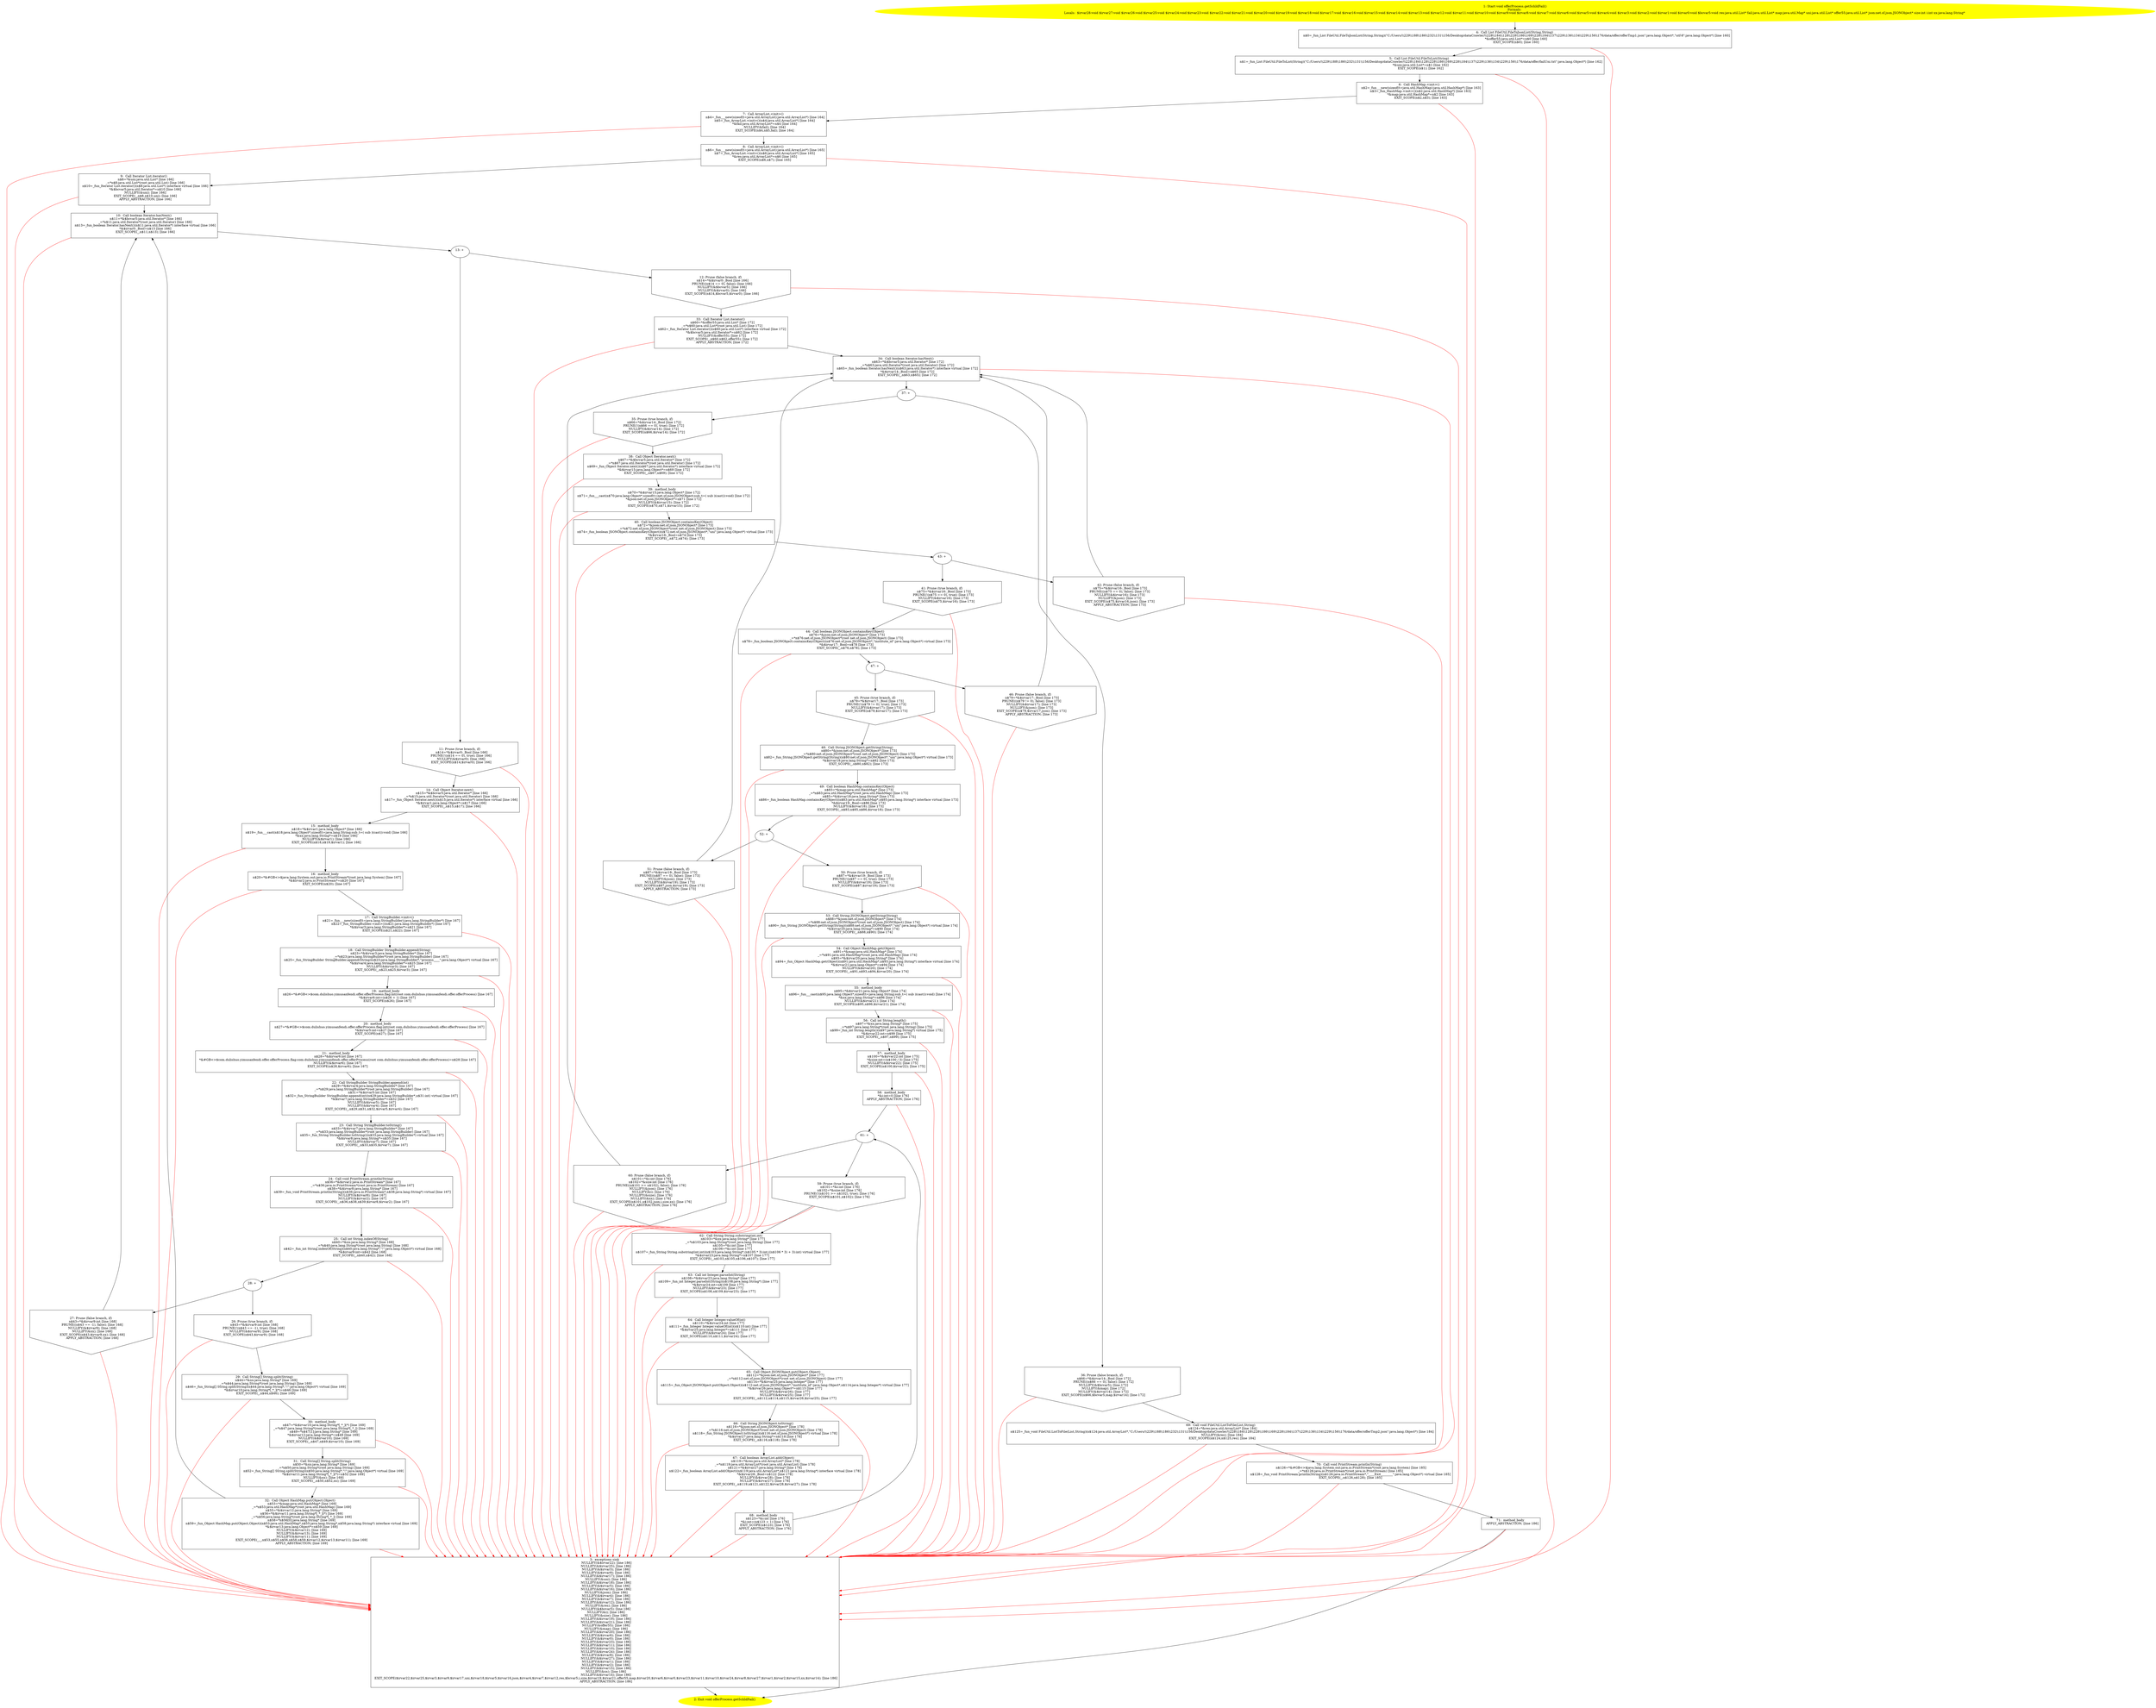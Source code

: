 /* @generated */
digraph cfg {
"com.dulishuo.yimusanfendi.offer.offerProcess.getSchIdFail():void.7605c9e7d8eebdaff7fd63b2e6ee1114_1" [label="1: Start void offerProcess.getSchIdFail()\nFormals: \nLocals:  $irvar28:void $irvar27:void $irvar26:void $irvar25:void $irvar24:void $irvar23:void $irvar22:void $irvar21:void $irvar20:void $irvar19:void $irvar18:void $irvar17:void $irvar16:void $irvar15:void $irvar14:void $irvar13:void $irvar12:void $irvar11:void $irvar10:void $irvar9:void $irvar8:void $irvar7:void $irvar6:void $irvar5:void $irvar4:void $irvar3:void $irvar2:void $irvar1:void $irvar0:void $bcvar5:void res:java.util.List* fail:java.util.List* map:java.util.Map* uni:java.util.List* offer55:java.util.List* json:net.sf.json.JSONObject* size:int i:int xx:java.lang.String* \n  " color=yellow style=filled]
	

	 "com.dulishuo.yimusanfendi.offer.offerProcess.getSchIdFail():void.7605c9e7d8eebdaff7fd63b2e6ee1114_1" -> "com.dulishuo.yimusanfendi.offer.offerProcess.getSchIdFail():void.7605c9e7d8eebdaff7fd63b2e6ee1114_4" ;
"com.dulishuo.yimusanfendi.offer.offerProcess.getSchIdFail():void.7605c9e7d8eebdaff7fd63b2e6ee1114_2" [label="2: Exit void offerProcess.getSchIdFail() \n  " color=yellow style=filled]
	

"com.dulishuo.yimusanfendi.offer.offerProcess.getSchIdFail():void.7605c9e7d8eebdaff7fd63b2e6ee1114_3" [label="3:  exceptions sink \n   NULLIFY(&$irvar22); [line 186]\n  NULLIFY(&$irvar25); [line 186]\n  NULLIFY(&$irvar3); [line 186]\n  NULLIFY(&$irvar9); [line 186]\n  NULLIFY(&$irvar17); [line 186]\n  NULLIFY(&uni); [line 186]\n  NULLIFY(&$irvar18); [line 186]\n  NULLIFY(&$irvar5); [line 186]\n  NULLIFY(&$irvar16); [line 186]\n  NULLIFY(&json); [line 186]\n  NULLIFY(&$irvar4); [line 186]\n  NULLIFY(&$irvar7); [line 186]\n  NULLIFY(&$irvar12); [line 186]\n  NULLIFY(&res); [line 186]\n  NULLIFY(&$bcvar5); [line 186]\n  NULLIFY(&i); [line 186]\n  NULLIFY(&size); [line 186]\n  NULLIFY(&$irvar19); [line 186]\n  NULLIFY(&$irvar21); [line 186]\n  NULLIFY(&offer55); [line 186]\n  NULLIFY(&map); [line 186]\n  NULLIFY(&$irvar20); [line 186]\n  NULLIFY(&$irvar6); [line 186]\n  NULLIFY(&$irvar0); [line 186]\n  NULLIFY(&$irvar23); [line 186]\n  NULLIFY(&$irvar11); [line 186]\n  NULLIFY(&$irvar10); [line 186]\n  NULLIFY(&$irvar24); [line 186]\n  NULLIFY(&$irvar8); [line 186]\n  NULLIFY(&$irvar27); [line 186]\n  NULLIFY(&$irvar1); [line 186]\n  NULLIFY(&$irvar2); [line 186]\n  NULLIFY(&$irvar15); [line 186]\n  NULLIFY(&xx); [line 186]\n  NULLIFY(&$irvar14); [line 186]\n  EXIT_SCOPE($irvar22,$irvar25,$irvar3,$irvar9,$irvar17,uni,$irvar18,$irvar5,$irvar16,json,$irvar4,$irvar7,$irvar12,res,$bcvar5,i,size,$irvar19,$irvar21,offer55,map,$irvar20,$irvar6,$irvar0,$irvar23,$irvar11,$irvar10,$irvar24,$irvar8,$irvar27,$irvar1,$irvar2,$irvar15,xx,$irvar14); [line 186]\n  APPLY_ABSTRACTION; [line 186]\n " shape="box"]
	

	 "com.dulishuo.yimusanfendi.offer.offerProcess.getSchIdFail():void.7605c9e7d8eebdaff7fd63b2e6ee1114_3" -> "com.dulishuo.yimusanfendi.offer.offerProcess.getSchIdFail():void.7605c9e7d8eebdaff7fd63b2e6ee1114_2" ;
"com.dulishuo.yimusanfendi.offer.offerProcess.getSchIdFail():void.7605c9e7d8eebdaff7fd63b2e6ee1114_4" [label="4:  Call List FileUtil.FileToJsonList(String,String) \n   n$0=_fun_List FileUtil.FileToJsonList(String,String)(\"C:/Users/\\\\229\\\\188\\\\186\\\\232\\\\131\\\\156/Desktop/dataCrawler/\\\\228\\\\184\\\\128\\\\228\\\\186\\\\169\\\\228\\\\184\\\\137\\\\229\\\\136\\\\134\\\\229\\\\156\\\\176/data/offer/offerTmp1.json\":java.lang.Object*,\"utf-8\":java.lang.Object*) [line 160]\n  *&offer55:java.util.List*=n$0 [line 160]\n  EXIT_SCOPE(n$0); [line 160]\n " shape="box"]
	

	 "com.dulishuo.yimusanfendi.offer.offerProcess.getSchIdFail():void.7605c9e7d8eebdaff7fd63b2e6ee1114_4" -> "com.dulishuo.yimusanfendi.offer.offerProcess.getSchIdFail():void.7605c9e7d8eebdaff7fd63b2e6ee1114_5" ;
	 "com.dulishuo.yimusanfendi.offer.offerProcess.getSchIdFail():void.7605c9e7d8eebdaff7fd63b2e6ee1114_4" -> "com.dulishuo.yimusanfendi.offer.offerProcess.getSchIdFail():void.7605c9e7d8eebdaff7fd63b2e6ee1114_3" [color="red" ];
"com.dulishuo.yimusanfendi.offer.offerProcess.getSchIdFail():void.7605c9e7d8eebdaff7fd63b2e6ee1114_5" [label="5:  Call List FileUtil.FileToList(String) \n   n$1=_fun_List FileUtil.FileToList(String)(\"C:/Users/\\\\229\\\\188\\\\186\\\\232\\\\131\\\\156/Desktop/dataCrawler/\\\\228\\\\184\\\\128\\\\228\\\\186\\\\169\\\\228\\\\184\\\\137\\\\229\\\\136\\\\134\\\\229\\\\156\\\\176/data/offer/failUni.txt\":java.lang.Object*) [line 162]\n  *&uni:java.util.List*=n$1 [line 162]\n  EXIT_SCOPE(n$1); [line 162]\n " shape="box"]
	

	 "com.dulishuo.yimusanfendi.offer.offerProcess.getSchIdFail():void.7605c9e7d8eebdaff7fd63b2e6ee1114_5" -> "com.dulishuo.yimusanfendi.offer.offerProcess.getSchIdFail():void.7605c9e7d8eebdaff7fd63b2e6ee1114_6" ;
	 "com.dulishuo.yimusanfendi.offer.offerProcess.getSchIdFail():void.7605c9e7d8eebdaff7fd63b2e6ee1114_5" -> "com.dulishuo.yimusanfendi.offer.offerProcess.getSchIdFail():void.7605c9e7d8eebdaff7fd63b2e6ee1114_3" [color="red" ];
"com.dulishuo.yimusanfendi.offer.offerProcess.getSchIdFail():void.7605c9e7d8eebdaff7fd63b2e6ee1114_6" [label="6:  Call HashMap.<init>() \n   n$2=_fun___new(sizeof(t=java.util.HashMap):java.util.HashMap*) [line 163]\n  n$3=_fun_HashMap.<init>()(n$2:java.util.HashMap*) [line 163]\n  *&map:java.util.HashMap*=n$2 [line 163]\n  EXIT_SCOPE(n$2,n$3); [line 163]\n " shape="box"]
	

	 "com.dulishuo.yimusanfendi.offer.offerProcess.getSchIdFail():void.7605c9e7d8eebdaff7fd63b2e6ee1114_6" -> "com.dulishuo.yimusanfendi.offer.offerProcess.getSchIdFail():void.7605c9e7d8eebdaff7fd63b2e6ee1114_7" ;
	 "com.dulishuo.yimusanfendi.offer.offerProcess.getSchIdFail():void.7605c9e7d8eebdaff7fd63b2e6ee1114_6" -> "com.dulishuo.yimusanfendi.offer.offerProcess.getSchIdFail():void.7605c9e7d8eebdaff7fd63b2e6ee1114_3" [color="red" ];
"com.dulishuo.yimusanfendi.offer.offerProcess.getSchIdFail():void.7605c9e7d8eebdaff7fd63b2e6ee1114_7" [label="7:  Call ArrayList.<init>() \n   n$4=_fun___new(sizeof(t=java.util.ArrayList):java.util.ArrayList*) [line 164]\n  n$5=_fun_ArrayList.<init>()(n$4:java.util.ArrayList*) [line 164]\n  *&fail:java.util.ArrayList*=n$4 [line 164]\n  NULLIFY(&fail); [line 164]\n  EXIT_SCOPE(n$4,n$5,fail); [line 164]\n " shape="box"]
	

	 "com.dulishuo.yimusanfendi.offer.offerProcess.getSchIdFail():void.7605c9e7d8eebdaff7fd63b2e6ee1114_7" -> "com.dulishuo.yimusanfendi.offer.offerProcess.getSchIdFail():void.7605c9e7d8eebdaff7fd63b2e6ee1114_8" ;
	 "com.dulishuo.yimusanfendi.offer.offerProcess.getSchIdFail():void.7605c9e7d8eebdaff7fd63b2e6ee1114_7" -> "com.dulishuo.yimusanfendi.offer.offerProcess.getSchIdFail():void.7605c9e7d8eebdaff7fd63b2e6ee1114_3" [color="red" ];
"com.dulishuo.yimusanfendi.offer.offerProcess.getSchIdFail():void.7605c9e7d8eebdaff7fd63b2e6ee1114_8" [label="8:  Call ArrayList.<init>() \n   n$6=_fun___new(sizeof(t=java.util.ArrayList):java.util.ArrayList*) [line 165]\n  n$7=_fun_ArrayList.<init>()(n$6:java.util.ArrayList*) [line 165]\n  *&res:java.util.ArrayList*=n$6 [line 165]\n  EXIT_SCOPE(n$6,n$7); [line 165]\n " shape="box"]
	

	 "com.dulishuo.yimusanfendi.offer.offerProcess.getSchIdFail():void.7605c9e7d8eebdaff7fd63b2e6ee1114_8" -> "com.dulishuo.yimusanfendi.offer.offerProcess.getSchIdFail():void.7605c9e7d8eebdaff7fd63b2e6ee1114_9" ;
	 "com.dulishuo.yimusanfendi.offer.offerProcess.getSchIdFail():void.7605c9e7d8eebdaff7fd63b2e6ee1114_8" -> "com.dulishuo.yimusanfendi.offer.offerProcess.getSchIdFail():void.7605c9e7d8eebdaff7fd63b2e6ee1114_3" [color="red" ];
"com.dulishuo.yimusanfendi.offer.offerProcess.getSchIdFail():void.7605c9e7d8eebdaff7fd63b2e6ee1114_9" [label="9:  Call Iterator List.iterator() \n   n$8=*&uni:java.util.List* [line 166]\n  _=*n$8:java.util.List*(root java.util.List) [line 166]\n  n$10=_fun_Iterator List.iterator()(n$8:java.util.List*) interface virtual [line 166]\n  *&$bcvar5:java.util.Iterator*=n$10 [line 166]\n  NULLIFY(&uni); [line 166]\n  EXIT_SCOPE(_,n$8,n$10,uni); [line 166]\n  APPLY_ABSTRACTION; [line 166]\n " shape="box"]
	

	 "com.dulishuo.yimusanfendi.offer.offerProcess.getSchIdFail():void.7605c9e7d8eebdaff7fd63b2e6ee1114_9" -> "com.dulishuo.yimusanfendi.offer.offerProcess.getSchIdFail():void.7605c9e7d8eebdaff7fd63b2e6ee1114_10" ;
	 "com.dulishuo.yimusanfendi.offer.offerProcess.getSchIdFail():void.7605c9e7d8eebdaff7fd63b2e6ee1114_9" -> "com.dulishuo.yimusanfendi.offer.offerProcess.getSchIdFail():void.7605c9e7d8eebdaff7fd63b2e6ee1114_3" [color="red" ];
"com.dulishuo.yimusanfendi.offer.offerProcess.getSchIdFail():void.7605c9e7d8eebdaff7fd63b2e6ee1114_10" [label="10:  Call boolean Iterator.hasNext() \n   n$11=*&$bcvar5:java.util.Iterator* [line 166]\n  _=*n$11:java.util.Iterator*(root java.util.Iterator) [line 166]\n  n$13=_fun_boolean Iterator.hasNext()(n$11:java.util.Iterator*) interface virtual [line 166]\n  *&$irvar0:_Bool=n$13 [line 166]\n  EXIT_SCOPE(_,n$11,n$13); [line 166]\n " shape="box"]
	

	 "com.dulishuo.yimusanfendi.offer.offerProcess.getSchIdFail():void.7605c9e7d8eebdaff7fd63b2e6ee1114_10" -> "com.dulishuo.yimusanfendi.offer.offerProcess.getSchIdFail():void.7605c9e7d8eebdaff7fd63b2e6ee1114_13" ;
	 "com.dulishuo.yimusanfendi.offer.offerProcess.getSchIdFail():void.7605c9e7d8eebdaff7fd63b2e6ee1114_10" -> "com.dulishuo.yimusanfendi.offer.offerProcess.getSchIdFail():void.7605c9e7d8eebdaff7fd63b2e6ee1114_3" [color="red" ];
"com.dulishuo.yimusanfendi.offer.offerProcess.getSchIdFail():void.7605c9e7d8eebdaff7fd63b2e6ee1114_11" [label="11: Prune (true branch, if) \n   n$14=*&$irvar0:_Bool [line 166]\n  PRUNE(!(n$14 == 0), true); [line 166]\n  NULLIFY(&$irvar0); [line 166]\n  EXIT_SCOPE(n$14,$irvar0); [line 166]\n " shape="invhouse"]
	

	 "com.dulishuo.yimusanfendi.offer.offerProcess.getSchIdFail():void.7605c9e7d8eebdaff7fd63b2e6ee1114_11" -> "com.dulishuo.yimusanfendi.offer.offerProcess.getSchIdFail():void.7605c9e7d8eebdaff7fd63b2e6ee1114_14" ;
	 "com.dulishuo.yimusanfendi.offer.offerProcess.getSchIdFail():void.7605c9e7d8eebdaff7fd63b2e6ee1114_11" -> "com.dulishuo.yimusanfendi.offer.offerProcess.getSchIdFail():void.7605c9e7d8eebdaff7fd63b2e6ee1114_3" [color="red" ];
"com.dulishuo.yimusanfendi.offer.offerProcess.getSchIdFail():void.7605c9e7d8eebdaff7fd63b2e6ee1114_12" [label="12: Prune (false branch, if) \n   n$14=*&$irvar0:_Bool [line 166]\n  PRUNE((n$14 == 0), false); [line 166]\n  NULLIFY(&$bcvar5); [line 166]\n  NULLIFY(&$irvar0); [line 166]\n  EXIT_SCOPE(n$14,$bcvar5,$irvar0); [line 166]\n " shape="invhouse"]
	

	 "com.dulishuo.yimusanfendi.offer.offerProcess.getSchIdFail():void.7605c9e7d8eebdaff7fd63b2e6ee1114_12" -> "com.dulishuo.yimusanfendi.offer.offerProcess.getSchIdFail():void.7605c9e7d8eebdaff7fd63b2e6ee1114_33" ;
	 "com.dulishuo.yimusanfendi.offer.offerProcess.getSchIdFail():void.7605c9e7d8eebdaff7fd63b2e6ee1114_12" -> "com.dulishuo.yimusanfendi.offer.offerProcess.getSchIdFail():void.7605c9e7d8eebdaff7fd63b2e6ee1114_3" [color="red" ];
"com.dulishuo.yimusanfendi.offer.offerProcess.getSchIdFail():void.7605c9e7d8eebdaff7fd63b2e6ee1114_13" [label="13: + \n  " ]
	

	 "com.dulishuo.yimusanfendi.offer.offerProcess.getSchIdFail():void.7605c9e7d8eebdaff7fd63b2e6ee1114_13" -> "com.dulishuo.yimusanfendi.offer.offerProcess.getSchIdFail():void.7605c9e7d8eebdaff7fd63b2e6ee1114_11" ;
	 "com.dulishuo.yimusanfendi.offer.offerProcess.getSchIdFail():void.7605c9e7d8eebdaff7fd63b2e6ee1114_13" -> "com.dulishuo.yimusanfendi.offer.offerProcess.getSchIdFail():void.7605c9e7d8eebdaff7fd63b2e6ee1114_12" ;
"com.dulishuo.yimusanfendi.offer.offerProcess.getSchIdFail():void.7605c9e7d8eebdaff7fd63b2e6ee1114_14" [label="14:  Call Object Iterator.next() \n   n$15=*&$bcvar5:java.util.Iterator* [line 166]\n  _=*n$15:java.util.Iterator*(root java.util.Iterator) [line 166]\n  n$17=_fun_Object Iterator.next()(n$15:java.util.Iterator*) interface virtual [line 166]\n  *&$irvar1:java.lang.Object*=n$17 [line 166]\n  EXIT_SCOPE(_,n$15,n$17); [line 166]\n " shape="box"]
	

	 "com.dulishuo.yimusanfendi.offer.offerProcess.getSchIdFail():void.7605c9e7d8eebdaff7fd63b2e6ee1114_14" -> "com.dulishuo.yimusanfendi.offer.offerProcess.getSchIdFail():void.7605c9e7d8eebdaff7fd63b2e6ee1114_15" ;
	 "com.dulishuo.yimusanfendi.offer.offerProcess.getSchIdFail():void.7605c9e7d8eebdaff7fd63b2e6ee1114_14" -> "com.dulishuo.yimusanfendi.offer.offerProcess.getSchIdFail():void.7605c9e7d8eebdaff7fd63b2e6ee1114_3" [color="red" ];
"com.dulishuo.yimusanfendi.offer.offerProcess.getSchIdFail():void.7605c9e7d8eebdaff7fd63b2e6ee1114_15" [label="15:  method_body \n   n$18=*&$irvar1:java.lang.Object* [line 166]\n  n$19=_fun___cast(n$18:java.lang.Object*,sizeof(t=java.lang.String;sub_t=( sub )(cast)):void) [line 166]\n  *&xx:java.lang.String*=n$19 [line 166]\n  NULLIFY(&$irvar1); [line 166]\n  EXIT_SCOPE(n$18,n$19,$irvar1); [line 166]\n " shape="box"]
	

	 "com.dulishuo.yimusanfendi.offer.offerProcess.getSchIdFail():void.7605c9e7d8eebdaff7fd63b2e6ee1114_15" -> "com.dulishuo.yimusanfendi.offer.offerProcess.getSchIdFail():void.7605c9e7d8eebdaff7fd63b2e6ee1114_16" ;
	 "com.dulishuo.yimusanfendi.offer.offerProcess.getSchIdFail():void.7605c9e7d8eebdaff7fd63b2e6ee1114_15" -> "com.dulishuo.yimusanfendi.offer.offerProcess.getSchIdFail():void.7605c9e7d8eebdaff7fd63b2e6ee1114_3" [color="red" ];
"com.dulishuo.yimusanfendi.offer.offerProcess.getSchIdFail():void.7605c9e7d8eebdaff7fd63b2e6ee1114_16" [label="16:  method_body \n   n$20=*&#GB<>$java.lang.System.out:java.io.PrintStream*(root java.lang.System) [line 167]\n  *&$irvar2:java.io.PrintStream*=n$20 [line 167]\n  EXIT_SCOPE(n$20); [line 167]\n " shape="box"]
	

	 "com.dulishuo.yimusanfendi.offer.offerProcess.getSchIdFail():void.7605c9e7d8eebdaff7fd63b2e6ee1114_16" -> "com.dulishuo.yimusanfendi.offer.offerProcess.getSchIdFail():void.7605c9e7d8eebdaff7fd63b2e6ee1114_17" ;
	 "com.dulishuo.yimusanfendi.offer.offerProcess.getSchIdFail():void.7605c9e7d8eebdaff7fd63b2e6ee1114_16" -> "com.dulishuo.yimusanfendi.offer.offerProcess.getSchIdFail():void.7605c9e7d8eebdaff7fd63b2e6ee1114_3" [color="red" ];
"com.dulishuo.yimusanfendi.offer.offerProcess.getSchIdFail():void.7605c9e7d8eebdaff7fd63b2e6ee1114_17" [label="17:  Call StringBuilder.<init>() \n   n$21=_fun___new(sizeof(t=java.lang.StringBuilder):java.lang.StringBuilder*) [line 167]\n  n$22=_fun_StringBuilder.<init>()(n$21:java.lang.StringBuilder*) [line 167]\n  *&$irvar3:java.lang.StringBuilder*=n$21 [line 167]\n  EXIT_SCOPE(n$21,n$22); [line 167]\n " shape="box"]
	

	 "com.dulishuo.yimusanfendi.offer.offerProcess.getSchIdFail():void.7605c9e7d8eebdaff7fd63b2e6ee1114_17" -> "com.dulishuo.yimusanfendi.offer.offerProcess.getSchIdFail():void.7605c9e7d8eebdaff7fd63b2e6ee1114_18" ;
	 "com.dulishuo.yimusanfendi.offer.offerProcess.getSchIdFail():void.7605c9e7d8eebdaff7fd63b2e6ee1114_17" -> "com.dulishuo.yimusanfendi.offer.offerProcess.getSchIdFail():void.7605c9e7d8eebdaff7fd63b2e6ee1114_3" [color="red" ];
"com.dulishuo.yimusanfendi.offer.offerProcess.getSchIdFail():void.7605c9e7d8eebdaff7fd63b2e6ee1114_18" [label="18:  Call StringBuilder StringBuilder.append(String) \n   n$23=*&$irvar3:java.lang.StringBuilder* [line 167]\n  _=*n$23:java.lang.StringBuilder*(root java.lang.StringBuilder) [line 167]\n  n$25=_fun_StringBuilder StringBuilder.append(String)(n$23:java.lang.StringBuilder*,\"process____\":java.lang.Object*) virtual [line 167]\n  *&$irvar4:java.lang.StringBuilder*=n$25 [line 167]\n  NULLIFY(&$irvar3); [line 167]\n  EXIT_SCOPE(_,n$23,n$25,$irvar3); [line 167]\n " shape="box"]
	

	 "com.dulishuo.yimusanfendi.offer.offerProcess.getSchIdFail():void.7605c9e7d8eebdaff7fd63b2e6ee1114_18" -> "com.dulishuo.yimusanfendi.offer.offerProcess.getSchIdFail():void.7605c9e7d8eebdaff7fd63b2e6ee1114_19" ;
	 "com.dulishuo.yimusanfendi.offer.offerProcess.getSchIdFail():void.7605c9e7d8eebdaff7fd63b2e6ee1114_18" -> "com.dulishuo.yimusanfendi.offer.offerProcess.getSchIdFail():void.7605c9e7d8eebdaff7fd63b2e6ee1114_3" [color="red" ];
"com.dulishuo.yimusanfendi.offer.offerProcess.getSchIdFail():void.7605c9e7d8eebdaff7fd63b2e6ee1114_19" [label="19:  method_body \n   n$26=*&#GB<>$com.dulishuo.yimusanfendi.offer.offerProcess.flag:int(root com.dulishuo.yimusanfendi.offer.offerProcess) [line 167]\n  *&$irvar6:int=(n$26 + 1) [line 167]\n  EXIT_SCOPE(n$26); [line 167]\n " shape="box"]
	

	 "com.dulishuo.yimusanfendi.offer.offerProcess.getSchIdFail():void.7605c9e7d8eebdaff7fd63b2e6ee1114_19" -> "com.dulishuo.yimusanfendi.offer.offerProcess.getSchIdFail():void.7605c9e7d8eebdaff7fd63b2e6ee1114_20" ;
	 "com.dulishuo.yimusanfendi.offer.offerProcess.getSchIdFail():void.7605c9e7d8eebdaff7fd63b2e6ee1114_19" -> "com.dulishuo.yimusanfendi.offer.offerProcess.getSchIdFail():void.7605c9e7d8eebdaff7fd63b2e6ee1114_3" [color="red" ];
"com.dulishuo.yimusanfendi.offer.offerProcess.getSchIdFail():void.7605c9e7d8eebdaff7fd63b2e6ee1114_20" [label="20:  method_body \n   n$27=*&#GB<>$com.dulishuo.yimusanfendi.offer.offerProcess.flag:int(root com.dulishuo.yimusanfendi.offer.offerProcess) [line 167]\n  *&$irvar5:int=n$27 [line 167]\n  EXIT_SCOPE(n$27); [line 167]\n " shape="box"]
	

	 "com.dulishuo.yimusanfendi.offer.offerProcess.getSchIdFail():void.7605c9e7d8eebdaff7fd63b2e6ee1114_20" -> "com.dulishuo.yimusanfendi.offer.offerProcess.getSchIdFail():void.7605c9e7d8eebdaff7fd63b2e6ee1114_21" ;
	 "com.dulishuo.yimusanfendi.offer.offerProcess.getSchIdFail():void.7605c9e7d8eebdaff7fd63b2e6ee1114_20" -> "com.dulishuo.yimusanfendi.offer.offerProcess.getSchIdFail():void.7605c9e7d8eebdaff7fd63b2e6ee1114_3" [color="red" ];
"com.dulishuo.yimusanfendi.offer.offerProcess.getSchIdFail():void.7605c9e7d8eebdaff7fd63b2e6ee1114_21" [label="21:  method_body \n   n$28=*&$irvar6:int [line 167]\n  *&#GB<>$com.dulishuo.yimusanfendi.offer.offerProcess.flag:com.dulishuo.yimusanfendi.offer.offerProcess(root com.dulishuo.yimusanfendi.offer.offerProcess)=n$28 [line 167]\n  NULLIFY(&$irvar6); [line 167]\n  EXIT_SCOPE(n$28,$irvar6); [line 167]\n " shape="box"]
	

	 "com.dulishuo.yimusanfendi.offer.offerProcess.getSchIdFail():void.7605c9e7d8eebdaff7fd63b2e6ee1114_21" -> "com.dulishuo.yimusanfendi.offer.offerProcess.getSchIdFail():void.7605c9e7d8eebdaff7fd63b2e6ee1114_22" ;
	 "com.dulishuo.yimusanfendi.offer.offerProcess.getSchIdFail():void.7605c9e7d8eebdaff7fd63b2e6ee1114_21" -> "com.dulishuo.yimusanfendi.offer.offerProcess.getSchIdFail():void.7605c9e7d8eebdaff7fd63b2e6ee1114_3" [color="red" ];
"com.dulishuo.yimusanfendi.offer.offerProcess.getSchIdFail():void.7605c9e7d8eebdaff7fd63b2e6ee1114_22" [label="22:  Call StringBuilder StringBuilder.append(int) \n   n$29=*&$irvar4:java.lang.StringBuilder* [line 167]\n  _=*n$29:java.lang.StringBuilder*(root java.lang.StringBuilder) [line 167]\n  n$31=*&$irvar5:int [line 167]\n  n$32=_fun_StringBuilder StringBuilder.append(int)(n$29:java.lang.StringBuilder*,n$31:int) virtual [line 167]\n  *&$irvar7:java.lang.StringBuilder*=n$32 [line 167]\n  NULLIFY(&$irvar5); [line 167]\n  NULLIFY(&$irvar4); [line 167]\n  EXIT_SCOPE(_,n$29,n$31,n$32,$irvar5,$irvar4); [line 167]\n " shape="box"]
	

	 "com.dulishuo.yimusanfendi.offer.offerProcess.getSchIdFail():void.7605c9e7d8eebdaff7fd63b2e6ee1114_22" -> "com.dulishuo.yimusanfendi.offer.offerProcess.getSchIdFail():void.7605c9e7d8eebdaff7fd63b2e6ee1114_23" ;
	 "com.dulishuo.yimusanfendi.offer.offerProcess.getSchIdFail():void.7605c9e7d8eebdaff7fd63b2e6ee1114_22" -> "com.dulishuo.yimusanfendi.offer.offerProcess.getSchIdFail():void.7605c9e7d8eebdaff7fd63b2e6ee1114_3" [color="red" ];
"com.dulishuo.yimusanfendi.offer.offerProcess.getSchIdFail():void.7605c9e7d8eebdaff7fd63b2e6ee1114_23" [label="23:  Call String StringBuilder.toString() \n   n$33=*&$irvar7:java.lang.StringBuilder* [line 167]\n  _=*n$33:java.lang.StringBuilder*(root java.lang.StringBuilder) [line 167]\n  n$35=_fun_String StringBuilder.toString()(n$33:java.lang.StringBuilder*) virtual [line 167]\n  *&$irvar8:java.lang.String*=n$35 [line 167]\n  NULLIFY(&$irvar7); [line 167]\n  EXIT_SCOPE(_,n$33,n$35,$irvar7); [line 167]\n " shape="box"]
	

	 "com.dulishuo.yimusanfendi.offer.offerProcess.getSchIdFail():void.7605c9e7d8eebdaff7fd63b2e6ee1114_23" -> "com.dulishuo.yimusanfendi.offer.offerProcess.getSchIdFail():void.7605c9e7d8eebdaff7fd63b2e6ee1114_24" ;
	 "com.dulishuo.yimusanfendi.offer.offerProcess.getSchIdFail():void.7605c9e7d8eebdaff7fd63b2e6ee1114_23" -> "com.dulishuo.yimusanfendi.offer.offerProcess.getSchIdFail():void.7605c9e7d8eebdaff7fd63b2e6ee1114_3" [color="red" ];
"com.dulishuo.yimusanfendi.offer.offerProcess.getSchIdFail():void.7605c9e7d8eebdaff7fd63b2e6ee1114_24" [label="24:  Call void PrintStream.println(String) \n   n$36=*&$irvar2:java.io.PrintStream* [line 167]\n  _=*n$36:java.io.PrintStream*(root java.io.PrintStream) [line 167]\n  n$38=*&$irvar8:java.lang.String* [line 167]\n  n$39=_fun_void PrintStream.println(String)(n$36:java.io.PrintStream*,n$38:java.lang.String*) virtual [line 167]\n  NULLIFY(&$irvar8); [line 167]\n  NULLIFY(&$irvar2); [line 167]\n  EXIT_SCOPE(_,n$36,n$38,n$39,$irvar8,$irvar2); [line 167]\n " shape="box"]
	

	 "com.dulishuo.yimusanfendi.offer.offerProcess.getSchIdFail():void.7605c9e7d8eebdaff7fd63b2e6ee1114_24" -> "com.dulishuo.yimusanfendi.offer.offerProcess.getSchIdFail():void.7605c9e7d8eebdaff7fd63b2e6ee1114_25" ;
	 "com.dulishuo.yimusanfendi.offer.offerProcess.getSchIdFail():void.7605c9e7d8eebdaff7fd63b2e6ee1114_24" -> "com.dulishuo.yimusanfendi.offer.offerProcess.getSchIdFail():void.7605c9e7d8eebdaff7fd63b2e6ee1114_3" [color="red" ];
"com.dulishuo.yimusanfendi.offer.offerProcess.getSchIdFail():void.7605c9e7d8eebdaff7fd63b2e6ee1114_25" [label="25:  Call int String.indexOf(String) \n   n$40=*&xx:java.lang.String* [line 168]\n  _=*n$40:java.lang.String*(root java.lang.String) [line 168]\n  n$42=_fun_int String.indexOf(String)(n$40:java.lang.String*,\"!\":java.lang.Object*) virtual [line 168]\n  *&$irvar9:int=n$42 [line 168]\n  EXIT_SCOPE(_,n$40,n$42); [line 168]\n " shape="box"]
	

	 "com.dulishuo.yimusanfendi.offer.offerProcess.getSchIdFail():void.7605c9e7d8eebdaff7fd63b2e6ee1114_25" -> "com.dulishuo.yimusanfendi.offer.offerProcess.getSchIdFail():void.7605c9e7d8eebdaff7fd63b2e6ee1114_28" ;
	 "com.dulishuo.yimusanfendi.offer.offerProcess.getSchIdFail():void.7605c9e7d8eebdaff7fd63b2e6ee1114_25" -> "com.dulishuo.yimusanfendi.offer.offerProcess.getSchIdFail():void.7605c9e7d8eebdaff7fd63b2e6ee1114_3" [color="red" ];
"com.dulishuo.yimusanfendi.offer.offerProcess.getSchIdFail():void.7605c9e7d8eebdaff7fd63b2e6ee1114_26" [label="26: Prune (true branch, if) \n   n$43=*&$irvar9:int [line 168]\n  PRUNE(!(n$43 == -1), true); [line 168]\n  NULLIFY(&$irvar9); [line 168]\n  EXIT_SCOPE(n$43,$irvar9); [line 168]\n " shape="invhouse"]
	

	 "com.dulishuo.yimusanfendi.offer.offerProcess.getSchIdFail():void.7605c9e7d8eebdaff7fd63b2e6ee1114_26" -> "com.dulishuo.yimusanfendi.offer.offerProcess.getSchIdFail():void.7605c9e7d8eebdaff7fd63b2e6ee1114_29" ;
	 "com.dulishuo.yimusanfendi.offer.offerProcess.getSchIdFail():void.7605c9e7d8eebdaff7fd63b2e6ee1114_26" -> "com.dulishuo.yimusanfendi.offer.offerProcess.getSchIdFail():void.7605c9e7d8eebdaff7fd63b2e6ee1114_3" [color="red" ];
"com.dulishuo.yimusanfendi.offer.offerProcess.getSchIdFail():void.7605c9e7d8eebdaff7fd63b2e6ee1114_27" [label="27: Prune (false branch, if) \n   n$43=*&$irvar9:int [line 168]\n  PRUNE((n$43 == -1), false); [line 168]\n  NULLIFY(&$irvar9); [line 168]\n  NULLIFY(&xx); [line 168]\n  EXIT_SCOPE(n$43,$irvar9,xx); [line 168]\n  APPLY_ABSTRACTION; [line 168]\n " shape="invhouse"]
	

	 "com.dulishuo.yimusanfendi.offer.offerProcess.getSchIdFail():void.7605c9e7d8eebdaff7fd63b2e6ee1114_27" -> "com.dulishuo.yimusanfendi.offer.offerProcess.getSchIdFail():void.7605c9e7d8eebdaff7fd63b2e6ee1114_10" ;
	 "com.dulishuo.yimusanfendi.offer.offerProcess.getSchIdFail():void.7605c9e7d8eebdaff7fd63b2e6ee1114_27" -> "com.dulishuo.yimusanfendi.offer.offerProcess.getSchIdFail():void.7605c9e7d8eebdaff7fd63b2e6ee1114_3" [color="red" ];
"com.dulishuo.yimusanfendi.offer.offerProcess.getSchIdFail():void.7605c9e7d8eebdaff7fd63b2e6ee1114_28" [label="28: + \n  " ]
	

	 "com.dulishuo.yimusanfendi.offer.offerProcess.getSchIdFail():void.7605c9e7d8eebdaff7fd63b2e6ee1114_28" -> "com.dulishuo.yimusanfendi.offer.offerProcess.getSchIdFail():void.7605c9e7d8eebdaff7fd63b2e6ee1114_26" ;
	 "com.dulishuo.yimusanfendi.offer.offerProcess.getSchIdFail():void.7605c9e7d8eebdaff7fd63b2e6ee1114_28" -> "com.dulishuo.yimusanfendi.offer.offerProcess.getSchIdFail():void.7605c9e7d8eebdaff7fd63b2e6ee1114_27" ;
"com.dulishuo.yimusanfendi.offer.offerProcess.getSchIdFail():void.7605c9e7d8eebdaff7fd63b2e6ee1114_29" [label="29:  Call String[] String.split(String) \n   n$44=*&xx:java.lang.String* [line 169]\n  _=*n$44:java.lang.String*(root java.lang.String) [line 169]\n  n$46=_fun_String[] String.split(String)(n$44:java.lang.String*,\"!\":java.lang.Object*) virtual [line 169]\n  *&$irvar10:java.lang.String*[_*_](*)=n$46 [line 169]\n  EXIT_SCOPE(_,n$44,n$46); [line 169]\n " shape="box"]
	

	 "com.dulishuo.yimusanfendi.offer.offerProcess.getSchIdFail():void.7605c9e7d8eebdaff7fd63b2e6ee1114_29" -> "com.dulishuo.yimusanfendi.offer.offerProcess.getSchIdFail():void.7605c9e7d8eebdaff7fd63b2e6ee1114_30" ;
	 "com.dulishuo.yimusanfendi.offer.offerProcess.getSchIdFail():void.7605c9e7d8eebdaff7fd63b2e6ee1114_29" -> "com.dulishuo.yimusanfendi.offer.offerProcess.getSchIdFail():void.7605c9e7d8eebdaff7fd63b2e6ee1114_3" [color="red" ];
"com.dulishuo.yimusanfendi.offer.offerProcess.getSchIdFail():void.7605c9e7d8eebdaff7fd63b2e6ee1114_30" [label="30:  method_body \n   n$47=*&$irvar10:java.lang.String*[_*_](*) [line 169]\n  _=*n$47:java.lang.String*(root java.lang.String*[_*_]) [line 169]\n  n$49=*n$47[1]:java.lang.String* [line 169]\n  *&$irvar12:java.lang.String*=n$49 [line 169]\n  NULLIFY(&$irvar10); [line 169]\n  EXIT_SCOPE(_,n$47,n$49,$irvar10); [line 169]\n " shape="box"]
	

	 "com.dulishuo.yimusanfendi.offer.offerProcess.getSchIdFail():void.7605c9e7d8eebdaff7fd63b2e6ee1114_30" -> "com.dulishuo.yimusanfendi.offer.offerProcess.getSchIdFail():void.7605c9e7d8eebdaff7fd63b2e6ee1114_31" ;
	 "com.dulishuo.yimusanfendi.offer.offerProcess.getSchIdFail():void.7605c9e7d8eebdaff7fd63b2e6ee1114_30" -> "com.dulishuo.yimusanfendi.offer.offerProcess.getSchIdFail():void.7605c9e7d8eebdaff7fd63b2e6ee1114_3" [color="red" ];
"com.dulishuo.yimusanfendi.offer.offerProcess.getSchIdFail():void.7605c9e7d8eebdaff7fd63b2e6ee1114_31" [label="31:  Call String[] String.split(String) \n   n$50=*&xx:java.lang.String* [line 169]\n  _=*n$50:java.lang.String*(root java.lang.String) [line 169]\n  n$52=_fun_String[] String.split(String)(n$50:java.lang.String*,\"!\":java.lang.Object*) virtual [line 169]\n  *&$irvar11:java.lang.String*[_*_](*)=n$52 [line 169]\n  NULLIFY(&xx); [line 169]\n  EXIT_SCOPE(_,n$50,n$52,xx); [line 169]\n " shape="box"]
	

	 "com.dulishuo.yimusanfendi.offer.offerProcess.getSchIdFail():void.7605c9e7d8eebdaff7fd63b2e6ee1114_31" -> "com.dulishuo.yimusanfendi.offer.offerProcess.getSchIdFail():void.7605c9e7d8eebdaff7fd63b2e6ee1114_32" ;
	 "com.dulishuo.yimusanfendi.offer.offerProcess.getSchIdFail():void.7605c9e7d8eebdaff7fd63b2e6ee1114_31" -> "com.dulishuo.yimusanfendi.offer.offerProcess.getSchIdFail():void.7605c9e7d8eebdaff7fd63b2e6ee1114_3" [color="red" ];
"com.dulishuo.yimusanfendi.offer.offerProcess.getSchIdFail():void.7605c9e7d8eebdaff7fd63b2e6ee1114_32" [label="32:  Call Object HashMap.put(Object,Object) \n   n$53=*&map:java.util.HashMap* [line 169]\n  _=*n$53:java.util.HashMap*(root java.util.HashMap) [line 169]\n  n$55=*&$irvar12:java.lang.String* [line 169]\n  n$56=*&$irvar11:java.lang.String*[_*_](*) [line 169]\n  _=*n$56:java.lang.String*(root java.lang.String*[_*_]) [line 169]\n  n$58=*n$56[0]:java.lang.String* [line 169]\n  n$59=_fun_Object HashMap.put(Object,Object)(n$53:java.util.HashMap*,n$55:java.lang.String*,n$58:java.lang.String*) interface virtual [line 169]\n  *&$irvar13:java.lang.Object*=n$59 [line 169]\n  NULLIFY(&$irvar12); [line 169]\n  NULLIFY(&$irvar13); [line 169]\n  NULLIFY(&$irvar11); [line 169]\n  EXIT_SCOPE(_,_,n$53,n$55,n$56,n$58,n$59,$irvar12,$irvar13,$irvar11); [line 169]\n  APPLY_ABSTRACTION; [line 169]\n " shape="box"]
	

	 "com.dulishuo.yimusanfendi.offer.offerProcess.getSchIdFail():void.7605c9e7d8eebdaff7fd63b2e6ee1114_32" -> "com.dulishuo.yimusanfendi.offer.offerProcess.getSchIdFail():void.7605c9e7d8eebdaff7fd63b2e6ee1114_10" ;
	 "com.dulishuo.yimusanfendi.offer.offerProcess.getSchIdFail():void.7605c9e7d8eebdaff7fd63b2e6ee1114_32" -> "com.dulishuo.yimusanfendi.offer.offerProcess.getSchIdFail():void.7605c9e7d8eebdaff7fd63b2e6ee1114_3" [color="red" ];
"com.dulishuo.yimusanfendi.offer.offerProcess.getSchIdFail():void.7605c9e7d8eebdaff7fd63b2e6ee1114_33" [label="33:  Call Iterator List.iterator() \n   n$60=*&offer55:java.util.List* [line 172]\n  _=*n$60:java.util.List*(root java.util.List) [line 172]\n  n$62=_fun_Iterator List.iterator()(n$60:java.util.List*) interface virtual [line 172]\n  *&$bcvar5:java.util.Iterator*=n$62 [line 172]\n  NULLIFY(&offer55); [line 172]\n  EXIT_SCOPE(_,n$60,n$62,offer55); [line 172]\n  APPLY_ABSTRACTION; [line 172]\n " shape="box"]
	

	 "com.dulishuo.yimusanfendi.offer.offerProcess.getSchIdFail():void.7605c9e7d8eebdaff7fd63b2e6ee1114_33" -> "com.dulishuo.yimusanfendi.offer.offerProcess.getSchIdFail():void.7605c9e7d8eebdaff7fd63b2e6ee1114_34" ;
	 "com.dulishuo.yimusanfendi.offer.offerProcess.getSchIdFail():void.7605c9e7d8eebdaff7fd63b2e6ee1114_33" -> "com.dulishuo.yimusanfendi.offer.offerProcess.getSchIdFail():void.7605c9e7d8eebdaff7fd63b2e6ee1114_3" [color="red" ];
"com.dulishuo.yimusanfendi.offer.offerProcess.getSchIdFail():void.7605c9e7d8eebdaff7fd63b2e6ee1114_34" [label="34:  Call boolean Iterator.hasNext() \n   n$63=*&$bcvar5:java.util.Iterator* [line 172]\n  _=*n$63:java.util.Iterator*(root java.util.Iterator) [line 172]\n  n$65=_fun_boolean Iterator.hasNext()(n$63:java.util.Iterator*) interface virtual [line 172]\n  *&$irvar14:_Bool=n$65 [line 172]\n  EXIT_SCOPE(_,n$63,n$65); [line 172]\n " shape="box"]
	

	 "com.dulishuo.yimusanfendi.offer.offerProcess.getSchIdFail():void.7605c9e7d8eebdaff7fd63b2e6ee1114_34" -> "com.dulishuo.yimusanfendi.offer.offerProcess.getSchIdFail():void.7605c9e7d8eebdaff7fd63b2e6ee1114_37" ;
	 "com.dulishuo.yimusanfendi.offer.offerProcess.getSchIdFail():void.7605c9e7d8eebdaff7fd63b2e6ee1114_34" -> "com.dulishuo.yimusanfendi.offer.offerProcess.getSchIdFail():void.7605c9e7d8eebdaff7fd63b2e6ee1114_3" [color="red" ];
"com.dulishuo.yimusanfendi.offer.offerProcess.getSchIdFail():void.7605c9e7d8eebdaff7fd63b2e6ee1114_35" [label="35: Prune (true branch, if) \n   n$66=*&$irvar14:_Bool [line 172]\n  PRUNE(!(n$66 == 0), true); [line 172]\n  NULLIFY(&$irvar14); [line 172]\n  EXIT_SCOPE(n$66,$irvar14); [line 172]\n " shape="invhouse"]
	

	 "com.dulishuo.yimusanfendi.offer.offerProcess.getSchIdFail():void.7605c9e7d8eebdaff7fd63b2e6ee1114_35" -> "com.dulishuo.yimusanfendi.offer.offerProcess.getSchIdFail():void.7605c9e7d8eebdaff7fd63b2e6ee1114_38" ;
	 "com.dulishuo.yimusanfendi.offer.offerProcess.getSchIdFail():void.7605c9e7d8eebdaff7fd63b2e6ee1114_35" -> "com.dulishuo.yimusanfendi.offer.offerProcess.getSchIdFail():void.7605c9e7d8eebdaff7fd63b2e6ee1114_3" [color="red" ];
"com.dulishuo.yimusanfendi.offer.offerProcess.getSchIdFail():void.7605c9e7d8eebdaff7fd63b2e6ee1114_36" [label="36: Prune (false branch, if) \n   n$66=*&$irvar14:_Bool [line 172]\n  PRUNE((n$66 == 0), false); [line 172]\n  NULLIFY(&$bcvar5); [line 172]\n  NULLIFY(&map); [line 172]\n  NULLIFY(&$irvar14); [line 172]\n  EXIT_SCOPE(n$66,$bcvar5,map,$irvar14); [line 172]\n " shape="invhouse"]
	

	 "com.dulishuo.yimusanfendi.offer.offerProcess.getSchIdFail():void.7605c9e7d8eebdaff7fd63b2e6ee1114_36" -> "com.dulishuo.yimusanfendi.offer.offerProcess.getSchIdFail():void.7605c9e7d8eebdaff7fd63b2e6ee1114_69" ;
	 "com.dulishuo.yimusanfendi.offer.offerProcess.getSchIdFail():void.7605c9e7d8eebdaff7fd63b2e6ee1114_36" -> "com.dulishuo.yimusanfendi.offer.offerProcess.getSchIdFail():void.7605c9e7d8eebdaff7fd63b2e6ee1114_3" [color="red" ];
"com.dulishuo.yimusanfendi.offer.offerProcess.getSchIdFail():void.7605c9e7d8eebdaff7fd63b2e6ee1114_37" [label="37: + \n  " ]
	

	 "com.dulishuo.yimusanfendi.offer.offerProcess.getSchIdFail():void.7605c9e7d8eebdaff7fd63b2e6ee1114_37" -> "com.dulishuo.yimusanfendi.offer.offerProcess.getSchIdFail():void.7605c9e7d8eebdaff7fd63b2e6ee1114_35" ;
	 "com.dulishuo.yimusanfendi.offer.offerProcess.getSchIdFail():void.7605c9e7d8eebdaff7fd63b2e6ee1114_37" -> "com.dulishuo.yimusanfendi.offer.offerProcess.getSchIdFail():void.7605c9e7d8eebdaff7fd63b2e6ee1114_36" ;
"com.dulishuo.yimusanfendi.offer.offerProcess.getSchIdFail():void.7605c9e7d8eebdaff7fd63b2e6ee1114_38" [label="38:  Call Object Iterator.next() \n   n$67=*&$bcvar5:java.util.Iterator* [line 172]\n  _=*n$67:java.util.Iterator*(root java.util.Iterator) [line 172]\n  n$69=_fun_Object Iterator.next()(n$67:java.util.Iterator*) interface virtual [line 172]\n  *&$irvar15:java.lang.Object*=n$69 [line 172]\n  EXIT_SCOPE(_,n$67,n$69); [line 172]\n " shape="box"]
	

	 "com.dulishuo.yimusanfendi.offer.offerProcess.getSchIdFail():void.7605c9e7d8eebdaff7fd63b2e6ee1114_38" -> "com.dulishuo.yimusanfendi.offer.offerProcess.getSchIdFail():void.7605c9e7d8eebdaff7fd63b2e6ee1114_39" ;
	 "com.dulishuo.yimusanfendi.offer.offerProcess.getSchIdFail():void.7605c9e7d8eebdaff7fd63b2e6ee1114_38" -> "com.dulishuo.yimusanfendi.offer.offerProcess.getSchIdFail():void.7605c9e7d8eebdaff7fd63b2e6ee1114_3" [color="red" ];
"com.dulishuo.yimusanfendi.offer.offerProcess.getSchIdFail():void.7605c9e7d8eebdaff7fd63b2e6ee1114_39" [label="39:  method_body \n   n$70=*&$irvar15:java.lang.Object* [line 172]\n  n$71=_fun___cast(n$70:java.lang.Object*,sizeof(t=net.sf.json.JSONObject;sub_t=( sub )(cast)):void) [line 172]\n  *&json:net.sf.json.JSONObject*=n$71 [line 172]\n  NULLIFY(&$irvar15); [line 172]\n  EXIT_SCOPE(n$70,n$71,$irvar15); [line 172]\n " shape="box"]
	

	 "com.dulishuo.yimusanfendi.offer.offerProcess.getSchIdFail():void.7605c9e7d8eebdaff7fd63b2e6ee1114_39" -> "com.dulishuo.yimusanfendi.offer.offerProcess.getSchIdFail():void.7605c9e7d8eebdaff7fd63b2e6ee1114_40" ;
	 "com.dulishuo.yimusanfendi.offer.offerProcess.getSchIdFail():void.7605c9e7d8eebdaff7fd63b2e6ee1114_39" -> "com.dulishuo.yimusanfendi.offer.offerProcess.getSchIdFail():void.7605c9e7d8eebdaff7fd63b2e6ee1114_3" [color="red" ];
"com.dulishuo.yimusanfendi.offer.offerProcess.getSchIdFail():void.7605c9e7d8eebdaff7fd63b2e6ee1114_40" [label="40:  Call boolean JSONObject.containsKey(Object) \n   n$72=*&json:net.sf.json.JSONObject* [line 173]\n  _=*n$72:net.sf.json.JSONObject*(root net.sf.json.JSONObject) [line 173]\n  n$74=_fun_boolean JSONObject.containsKey(Object)(n$72:net.sf.json.JSONObject*,\"uni\":java.lang.Object*) virtual [line 173]\n  *&$irvar16:_Bool=n$74 [line 173]\n  EXIT_SCOPE(_,n$72,n$74); [line 173]\n " shape="box"]
	

	 "com.dulishuo.yimusanfendi.offer.offerProcess.getSchIdFail():void.7605c9e7d8eebdaff7fd63b2e6ee1114_40" -> "com.dulishuo.yimusanfendi.offer.offerProcess.getSchIdFail():void.7605c9e7d8eebdaff7fd63b2e6ee1114_43" ;
	 "com.dulishuo.yimusanfendi.offer.offerProcess.getSchIdFail():void.7605c9e7d8eebdaff7fd63b2e6ee1114_40" -> "com.dulishuo.yimusanfendi.offer.offerProcess.getSchIdFail():void.7605c9e7d8eebdaff7fd63b2e6ee1114_3" [color="red" ];
"com.dulishuo.yimusanfendi.offer.offerProcess.getSchIdFail():void.7605c9e7d8eebdaff7fd63b2e6ee1114_41" [label="41: Prune (true branch, if) \n   n$75=*&$irvar16:_Bool [line 173]\n  PRUNE(!(n$75 == 0), true); [line 173]\n  NULLIFY(&$irvar16); [line 173]\n  EXIT_SCOPE(n$75,$irvar16); [line 173]\n " shape="invhouse"]
	

	 "com.dulishuo.yimusanfendi.offer.offerProcess.getSchIdFail():void.7605c9e7d8eebdaff7fd63b2e6ee1114_41" -> "com.dulishuo.yimusanfendi.offer.offerProcess.getSchIdFail():void.7605c9e7d8eebdaff7fd63b2e6ee1114_44" ;
	 "com.dulishuo.yimusanfendi.offer.offerProcess.getSchIdFail():void.7605c9e7d8eebdaff7fd63b2e6ee1114_41" -> "com.dulishuo.yimusanfendi.offer.offerProcess.getSchIdFail():void.7605c9e7d8eebdaff7fd63b2e6ee1114_3" [color="red" ];
"com.dulishuo.yimusanfendi.offer.offerProcess.getSchIdFail():void.7605c9e7d8eebdaff7fd63b2e6ee1114_42" [label="42: Prune (false branch, if) \n   n$75=*&$irvar16:_Bool [line 173]\n  PRUNE((n$75 == 0), false); [line 173]\n  NULLIFY(&$irvar16); [line 173]\n  NULLIFY(&json); [line 173]\n  EXIT_SCOPE(n$75,$irvar16,json); [line 173]\n  APPLY_ABSTRACTION; [line 173]\n " shape="invhouse"]
	

	 "com.dulishuo.yimusanfendi.offer.offerProcess.getSchIdFail():void.7605c9e7d8eebdaff7fd63b2e6ee1114_42" -> "com.dulishuo.yimusanfendi.offer.offerProcess.getSchIdFail():void.7605c9e7d8eebdaff7fd63b2e6ee1114_34" ;
	 "com.dulishuo.yimusanfendi.offer.offerProcess.getSchIdFail():void.7605c9e7d8eebdaff7fd63b2e6ee1114_42" -> "com.dulishuo.yimusanfendi.offer.offerProcess.getSchIdFail():void.7605c9e7d8eebdaff7fd63b2e6ee1114_3" [color="red" ];
"com.dulishuo.yimusanfendi.offer.offerProcess.getSchIdFail():void.7605c9e7d8eebdaff7fd63b2e6ee1114_43" [label="43: + \n  " ]
	

	 "com.dulishuo.yimusanfendi.offer.offerProcess.getSchIdFail():void.7605c9e7d8eebdaff7fd63b2e6ee1114_43" -> "com.dulishuo.yimusanfendi.offer.offerProcess.getSchIdFail():void.7605c9e7d8eebdaff7fd63b2e6ee1114_41" ;
	 "com.dulishuo.yimusanfendi.offer.offerProcess.getSchIdFail():void.7605c9e7d8eebdaff7fd63b2e6ee1114_43" -> "com.dulishuo.yimusanfendi.offer.offerProcess.getSchIdFail():void.7605c9e7d8eebdaff7fd63b2e6ee1114_42" ;
"com.dulishuo.yimusanfendi.offer.offerProcess.getSchIdFail():void.7605c9e7d8eebdaff7fd63b2e6ee1114_44" [label="44:  Call boolean JSONObject.containsKey(Object) \n   n$76=*&json:net.sf.json.JSONObject* [line 173]\n  _=*n$76:net.sf.json.JSONObject*(root net.sf.json.JSONObject) [line 173]\n  n$78=_fun_boolean JSONObject.containsKey(Object)(n$76:net.sf.json.JSONObject*,\"institute_id\":java.lang.Object*) virtual [line 173]\n  *&$irvar17:_Bool=n$78 [line 173]\n  EXIT_SCOPE(_,n$76,n$78); [line 173]\n " shape="box"]
	

	 "com.dulishuo.yimusanfendi.offer.offerProcess.getSchIdFail():void.7605c9e7d8eebdaff7fd63b2e6ee1114_44" -> "com.dulishuo.yimusanfendi.offer.offerProcess.getSchIdFail():void.7605c9e7d8eebdaff7fd63b2e6ee1114_47" ;
	 "com.dulishuo.yimusanfendi.offer.offerProcess.getSchIdFail():void.7605c9e7d8eebdaff7fd63b2e6ee1114_44" -> "com.dulishuo.yimusanfendi.offer.offerProcess.getSchIdFail():void.7605c9e7d8eebdaff7fd63b2e6ee1114_3" [color="red" ];
"com.dulishuo.yimusanfendi.offer.offerProcess.getSchIdFail():void.7605c9e7d8eebdaff7fd63b2e6ee1114_45" [label="45: Prune (true branch, if) \n   n$79=*&$irvar17:_Bool [line 173]\n  PRUNE(!(n$79 != 0), true); [line 173]\n  NULLIFY(&$irvar17); [line 173]\n  EXIT_SCOPE(n$79,$irvar17); [line 173]\n " shape="invhouse"]
	

	 "com.dulishuo.yimusanfendi.offer.offerProcess.getSchIdFail():void.7605c9e7d8eebdaff7fd63b2e6ee1114_45" -> "com.dulishuo.yimusanfendi.offer.offerProcess.getSchIdFail():void.7605c9e7d8eebdaff7fd63b2e6ee1114_48" ;
	 "com.dulishuo.yimusanfendi.offer.offerProcess.getSchIdFail():void.7605c9e7d8eebdaff7fd63b2e6ee1114_45" -> "com.dulishuo.yimusanfendi.offer.offerProcess.getSchIdFail():void.7605c9e7d8eebdaff7fd63b2e6ee1114_3" [color="red" ];
"com.dulishuo.yimusanfendi.offer.offerProcess.getSchIdFail():void.7605c9e7d8eebdaff7fd63b2e6ee1114_46" [label="46: Prune (false branch, if) \n   n$79=*&$irvar17:_Bool [line 173]\n  PRUNE((n$79 != 0), false); [line 173]\n  NULLIFY(&$irvar17); [line 173]\n  NULLIFY(&json); [line 173]\n  EXIT_SCOPE(n$79,$irvar17,json); [line 173]\n  APPLY_ABSTRACTION; [line 173]\n " shape="invhouse"]
	

	 "com.dulishuo.yimusanfendi.offer.offerProcess.getSchIdFail():void.7605c9e7d8eebdaff7fd63b2e6ee1114_46" -> "com.dulishuo.yimusanfendi.offer.offerProcess.getSchIdFail():void.7605c9e7d8eebdaff7fd63b2e6ee1114_34" ;
	 "com.dulishuo.yimusanfendi.offer.offerProcess.getSchIdFail():void.7605c9e7d8eebdaff7fd63b2e6ee1114_46" -> "com.dulishuo.yimusanfendi.offer.offerProcess.getSchIdFail():void.7605c9e7d8eebdaff7fd63b2e6ee1114_3" [color="red" ];
"com.dulishuo.yimusanfendi.offer.offerProcess.getSchIdFail():void.7605c9e7d8eebdaff7fd63b2e6ee1114_47" [label="47: + \n  " ]
	

	 "com.dulishuo.yimusanfendi.offer.offerProcess.getSchIdFail():void.7605c9e7d8eebdaff7fd63b2e6ee1114_47" -> "com.dulishuo.yimusanfendi.offer.offerProcess.getSchIdFail():void.7605c9e7d8eebdaff7fd63b2e6ee1114_45" ;
	 "com.dulishuo.yimusanfendi.offer.offerProcess.getSchIdFail():void.7605c9e7d8eebdaff7fd63b2e6ee1114_47" -> "com.dulishuo.yimusanfendi.offer.offerProcess.getSchIdFail():void.7605c9e7d8eebdaff7fd63b2e6ee1114_46" ;
"com.dulishuo.yimusanfendi.offer.offerProcess.getSchIdFail():void.7605c9e7d8eebdaff7fd63b2e6ee1114_48" [label="48:  Call String JSONObject.getString(String) \n   n$80=*&json:net.sf.json.JSONObject* [line 173]\n  _=*n$80:net.sf.json.JSONObject*(root net.sf.json.JSONObject) [line 173]\n  n$82=_fun_String JSONObject.getString(String)(n$80:net.sf.json.JSONObject*,\"uni\":java.lang.Object*) virtual [line 173]\n  *&$irvar18:java.lang.String*=n$82 [line 173]\n  EXIT_SCOPE(_,n$80,n$82); [line 173]\n " shape="box"]
	

	 "com.dulishuo.yimusanfendi.offer.offerProcess.getSchIdFail():void.7605c9e7d8eebdaff7fd63b2e6ee1114_48" -> "com.dulishuo.yimusanfendi.offer.offerProcess.getSchIdFail():void.7605c9e7d8eebdaff7fd63b2e6ee1114_49" ;
	 "com.dulishuo.yimusanfendi.offer.offerProcess.getSchIdFail():void.7605c9e7d8eebdaff7fd63b2e6ee1114_48" -> "com.dulishuo.yimusanfendi.offer.offerProcess.getSchIdFail():void.7605c9e7d8eebdaff7fd63b2e6ee1114_3" [color="red" ];
"com.dulishuo.yimusanfendi.offer.offerProcess.getSchIdFail():void.7605c9e7d8eebdaff7fd63b2e6ee1114_49" [label="49:  Call boolean HashMap.containsKey(Object) \n   n$83=*&map:java.util.HashMap* [line 173]\n  _=*n$83:java.util.HashMap*(root java.util.HashMap) [line 173]\n  n$85=*&$irvar18:java.lang.String* [line 173]\n  n$86=_fun_boolean HashMap.containsKey(Object)(n$83:java.util.HashMap*,n$85:java.lang.String*) interface virtual [line 173]\n  *&$irvar19:_Bool=n$86 [line 173]\n  NULLIFY(&$irvar18); [line 173]\n  EXIT_SCOPE(_,n$83,n$85,n$86,$irvar18); [line 173]\n " shape="box"]
	

	 "com.dulishuo.yimusanfendi.offer.offerProcess.getSchIdFail():void.7605c9e7d8eebdaff7fd63b2e6ee1114_49" -> "com.dulishuo.yimusanfendi.offer.offerProcess.getSchIdFail():void.7605c9e7d8eebdaff7fd63b2e6ee1114_52" ;
	 "com.dulishuo.yimusanfendi.offer.offerProcess.getSchIdFail():void.7605c9e7d8eebdaff7fd63b2e6ee1114_49" -> "com.dulishuo.yimusanfendi.offer.offerProcess.getSchIdFail():void.7605c9e7d8eebdaff7fd63b2e6ee1114_3" [color="red" ];
"com.dulishuo.yimusanfendi.offer.offerProcess.getSchIdFail():void.7605c9e7d8eebdaff7fd63b2e6ee1114_50" [label="50: Prune (true branch, if) \n   n$87=*&$irvar19:_Bool [line 173]\n  PRUNE(!(n$87 == 0), true); [line 173]\n  NULLIFY(&$irvar19); [line 173]\n  EXIT_SCOPE(n$87,$irvar19); [line 173]\n " shape="invhouse"]
	

	 "com.dulishuo.yimusanfendi.offer.offerProcess.getSchIdFail():void.7605c9e7d8eebdaff7fd63b2e6ee1114_50" -> "com.dulishuo.yimusanfendi.offer.offerProcess.getSchIdFail():void.7605c9e7d8eebdaff7fd63b2e6ee1114_53" ;
	 "com.dulishuo.yimusanfendi.offer.offerProcess.getSchIdFail():void.7605c9e7d8eebdaff7fd63b2e6ee1114_50" -> "com.dulishuo.yimusanfendi.offer.offerProcess.getSchIdFail():void.7605c9e7d8eebdaff7fd63b2e6ee1114_3" [color="red" ];
"com.dulishuo.yimusanfendi.offer.offerProcess.getSchIdFail():void.7605c9e7d8eebdaff7fd63b2e6ee1114_51" [label="51: Prune (false branch, if) \n   n$87=*&$irvar19:_Bool [line 173]\n  PRUNE((n$87 == 0), false); [line 173]\n  NULLIFY(&json); [line 173]\n  NULLIFY(&$irvar19); [line 173]\n  EXIT_SCOPE(n$87,json,$irvar19); [line 173]\n  APPLY_ABSTRACTION; [line 173]\n " shape="invhouse"]
	

	 "com.dulishuo.yimusanfendi.offer.offerProcess.getSchIdFail():void.7605c9e7d8eebdaff7fd63b2e6ee1114_51" -> "com.dulishuo.yimusanfendi.offer.offerProcess.getSchIdFail():void.7605c9e7d8eebdaff7fd63b2e6ee1114_34" ;
	 "com.dulishuo.yimusanfendi.offer.offerProcess.getSchIdFail():void.7605c9e7d8eebdaff7fd63b2e6ee1114_51" -> "com.dulishuo.yimusanfendi.offer.offerProcess.getSchIdFail():void.7605c9e7d8eebdaff7fd63b2e6ee1114_3" [color="red" ];
"com.dulishuo.yimusanfendi.offer.offerProcess.getSchIdFail():void.7605c9e7d8eebdaff7fd63b2e6ee1114_52" [label="52: + \n  " ]
	

	 "com.dulishuo.yimusanfendi.offer.offerProcess.getSchIdFail():void.7605c9e7d8eebdaff7fd63b2e6ee1114_52" -> "com.dulishuo.yimusanfendi.offer.offerProcess.getSchIdFail():void.7605c9e7d8eebdaff7fd63b2e6ee1114_50" ;
	 "com.dulishuo.yimusanfendi.offer.offerProcess.getSchIdFail():void.7605c9e7d8eebdaff7fd63b2e6ee1114_52" -> "com.dulishuo.yimusanfendi.offer.offerProcess.getSchIdFail():void.7605c9e7d8eebdaff7fd63b2e6ee1114_51" ;
"com.dulishuo.yimusanfendi.offer.offerProcess.getSchIdFail():void.7605c9e7d8eebdaff7fd63b2e6ee1114_53" [label="53:  Call String JSONObject.getString(String) \n   n$88=*&json:net.sf.json.JSONObject* [line 174]\n  _=*n$88:net.sf.json.JSONObject*(root net.sf.json.JSONObject) [line 174]\n  n$90=_fun_String JSONObject.getString(String)(n$88:net.sf.json.JSONObject*,\"uni\":java.lang.Object*) virtual [line 174]\n  *&$irvar20:java.lang.String*=n$90 [line 174]\n  EXIT_SCOPE(_,n$88,n$90); [line 174]\n " shape="box"]
	

	 "com.dulishuo.yimusanfendi.offer.offerProcess.getSchIdFail():void.7605c9e7d8eebdaff7fd63b2e6ee1114_53" -> "com.dulishuo.yimusanfendi.offer.offerProcess.getSchIdFail():void.7605c9e7d8eebdaff7fd63b2e6ee1114_54" ;
	 "com.dulishuo.yimusanfendi.offer.offerProcess.getSchIdFail():void.7605c9e7d8eebdaff7fd63b2e6ee1114_53" -> "com.dulishuo.yimusanfendi.offer.offerProcess.getSchIdFail():void.7605c9e7d8eebdaff7fd63b2e6ee1114_3" [color="red" ];
"com.dulishuo.yimusanfendi.offer.offerProcess.getSchIdFail():void.7605c9e7d8eebdaff7fd63b2e6ee1114_54" [label="54:  Call Object HashMap.get(Object) \n   n$91=*&map:java.util.HashMap* [line 174]\n  _=*n$91:java.util.HashMap*(root java.util.HashMap) [line 174]\n  n$93=*&$irvar20:java.lang.String* [line 174]\n  n$94=_fun_Object HashMap.get(Object)(n$91:java.util.HashMap*,n$93:java.lang.String*) interface virtual [line 174]\n  *&$irvar21:java.lang.Object*=n$94 [line 174]\n  NULLIFY(&$irvar20); [line 174]\n  EXIT_SCOPE(_,n$91,n$93,n$94,$irvar20); [line 174]\n " shape="box"]
	

	 "com.dulishuo.yimusanfendi.offer.offerProcess.getSchIdFail():void.7605c9e7d8eebdaff7fd63b2e6ee1114_54" -> "com.dulishuo.yimusanfendi.offer.offerProcess.getSchIdFail():void.7605c9e7d8eebdaff7fd63b2e6ee1114_55" ;
	 "com.dulishuo.yimusanfendi.offer.offerProcess.getSchIdFail():void.7605c9e7d8eebdaff7fd63b2e6ee1114_54" -> "com.dulishuo.yimusanfendi.offer.offerProcess.getSchIdFail():void.7605c9e7d8eebdaff7fd63b2e6ee1114_3" [color="red" ];
"com.dulishuo.yimusanfendi.offer.offerProcess.getSchIdFail():void.7605c9e7d8eebdaff7fd63b2e6ee1114_55" [label="55:  method_body \n   n$95=*&$irvar21:java.lang.Object* [line 174]\n  n$96=_fun___cast(n$95:java.lang.Object*,sizeof(t=java.lang.String;sub_t=( sub )(cast)):void) [line 174]\n  *&xx:java.lang.String*=n$96 [line 174]\n  NULLIFY(&$irvar21); [line 174]\n  EXIT_SCOPE(n$95,n$96,$irvar21); [line 174]\n " shape="box"]
	

	 "com.dulishuo.yimusanfendi.offer.offerProcess.getSchIdFail():void.7605c9e7d8eebdaff7fd63b2e6ee1114_55" -> "com.dulishuo.yimusanfendi.offer.offerProcess.getSchIdFail():void.7605c9e7d8eebdaff7fd63b2e6ee1114_56" ;
	 "com.dulishuo.yimusanfendi.offer.offerProcess.getSchIdFail():void.7605c9e7d8eebdaff7fd63b2e6ee1114_55" -> "com.dulishuo.yimusanfendi.offer.offerProcess.getSchIdFail():void.7605c9e7d8eebdaff7fd63b2e6ee1114_3" [color="red" ];
"com.dulishuo.yimusanfendi.offer.offerProcess.getSchIdFail():void.7605c9e7d8eebdaff7fd63b2e6ee1114_56" [label="56:  Call int String.length() \n   n$97=*&xx:java.lang.String* [line 175]\n  _=*n$97:java.lang.String*(root java.lang.String) [line 175]\n  n$99=_fun_int String.length()(n$97:java.lang.String*) virtual [line 175]\n  *&$irvar22:int=n$99 [line 175]\n  EXIT_SCOPE(_,n$97,n$99); [line 175]\n " shape="box"]
	

	 "com.dulishuo.yimusanfendi.offer.offerProcess.getSchIdFail():void.7605c9e7d8eebdaff7fd63b2e6ee1114_56" -> "com.dulishuo.yimusanfendi.offer.offerProcess.getSchIdFail():void.7605c9e7d8eebdaff7fd63b2e6ee1114_57" ;
	 "com.dulishuo.yimusanfendi.offer.offerProcess.getSchIdFail():void.7605c9e7d8eebdaff7fd63b2e6ee1114_56" -> "com.dulishuo.yimusanfendi.offer.offerProcess.getSchIdFail():void.7605c9e7d8eebdaff7fd63b2e6ee1114_3" [color="red" ];
"com.dulishuo.yimusanfendi.offer.offerProcess.getSchIdFail():void.7605c9e7d8eebdaff7fd63b2e6ee1114_57" [label="57:  method_body \n   n$100=*&$irvar22:int [line 175]\n  *&size:int=(n$100 / 3) [line 175]\n  NULLIFY(&$irvar22); [line 175]\n  EXIT_SCOPE(n$100,$irvar22); [line 175]\n " shape="box"]
	

	 "com.dulishuo.yimusanfendi.offer.offerProcess.getSchIdFail():void.7605c9e7d8eebdaff7fd63b2e6ee1114_57" -> "com.dulishuo.yimusanfendi.offer.offerProcess.getSchIdFail():void.7605c9e7d8eebdaff7fd63b2e6ee1114_58" ;
	 "com.dulishuo.yimusanfendi.offer.offerProcess.getSchIdFail():void.7605c9e7d8eebdaff7fd63b2e6ee1114_57" -> "com.dulishuo.yimusanfendi.offer.offerProcess.getSchIdFail():void.7605c9e7d8eebdaff7fd63b2e6ee1114_3" [color="red" ];
"com.dulishuo.yimusanfendi.offer.offerProcess.getSchIdFail():void.7605c9e7d8eebdaff7fd63b2e6ee1114_58" [label="58:  method_body \n   *&i:int=0 [line 176]\n  APPLY_ABSTRACTION; [line 176]\n " shape="box"]
	

	 "com.dulishuo.yimusanfendi.offer.offerProcess.getSchIdFail():void.7605c9e7d8eebdaff7fd63b2e6ee1114_58" -> "com.dulishuo.yimusanfendi.offer.offerProcess.getSchIdFail():void.7605c9e7d8eebdaff7fd63b2e6ee1114_61" ;
	 "com.dulishuo.yimusanfendi.offer.offerProcess.getSchIdFail():void.7605c9e7d8eebdaff7fd63b2e6ee1114_58" -> "com.dulishuo.yimusanfendi.offer.offerProcess.getSchIdFail():void.7605c9e7d8eebdaff7fd63b2e6ee1114_3" [color="red" ];
"com.dulishuo.yimusanfendi.offer.offerProcess.getSchIdFail():void.7605c9e7d8eebdaff7fd63b2e6ee1114_59" [label="59: Prune (true branch, if) \n   n$101=*&i:int [line 176]\n  n$102=*&size:int [line 176]\n  PRUNE(!(n$101 >= n$102), true); [line 176]\n  EXIT_SCOPE(n$101,n$102); [line 176]\n " shape="invhouse"]
	

	 "com.dulishuo.yimusanfendi.offer.offerProcess.getSchIdFail():void.7605c9e7d8eebdaff7fd63b2e6ee1114_59" -> "com.dulishuo.yimusanfendi.offer.offerProcess.getSchIdFail():void.7605c9e7d8eebdaff7fd63b2e6ee1114_62" ;
	 "com.dulishuo.yimusanfendi.offer.offerProcess.getSchIdFail():void.7605c9e7d8eebdaff7fd63b2e6ee1114_59" -> "com.dulishuo.yimusanfendi.offer.offerProcess.getSchIdFail():void.7605c9e7d8eebdaff7fd63b2e6ee1114_3" [color="red" ];
"com.dulishuo.yimusanfendi.offer.offerProcess.getSchIdFail():void.7605c9e7d8eebdaff7fd63b2e6ee1114_60" [label="60: Prune (false branch, if) \n   n$101=*&i:int [line 176]\n  n$102=*&size:int [line 176]\n  PRUNE((n$101 >= n$102), false); [line 176]\n  NULLIFY(&json); [line 176]\n  NULLIFY(&i); [line 176]\n  NULLIFY(&size); [line 176]\n  NULLIFY(&xx); [line 176]\n  EXIT_SCOPE(n$101,n$102,json,i,size,xx); [line 176]\n  APPLY_ABSTRACTION; [line 176]\n " shape="invhouse"]
	

	 "com.dulishuo.yimusanfendi.offer.offerProcess.getSchIdFail():void.7605c9e7d8eebdaff7fd63b2e6ee1114_60" -> "com.dulishuo.yimusanfendi.offer.offerProcess.getSchIdFail():void.7605c9e7d8eebdaff7fd63b2e6ee1114_34" ;
	 "com.dulishuo.yimusanfendi.offer.offerProcess.getSchIdFail():void.7605c9e7d8eebdaff7fd63b2e6ee1114_60" -> "com.dulishuo.yimusanfendi.offer.offerProcess.getSchIdFail():void.7605c9e7d8eebdaff7fd63b2e6ee1114_3" [color="red" ];
"com.dulishuo.yimusanfendi.offer.offerProcess.getSchIdFail():void.7605c9e7d8eebdaff7fd63b2e6ee1114_61" [label="61: + \n  " ]
	

	 "com.dulishuo.yimusanfendi.offer.offerProcess.getSchIdFail():void.7605c9e7d8eebdaff7fd63b2e6ee1114_61" -> "com.dulishuo.yimusanfendi.offer.offerProcess.getSchIdFail():void.7605c9e7d8eebdaff7fd63b2e6ee1114_59" ;
	 "com.dulishuo.yimusanfendi.offer.offerProcess.getSchIdFail():void.7605c9e7d8eebdaff7fd63b2e6ee1114_61" -> "com.dulishuo.yimusanfendi.offer.offerProcess.getSchIdFail():void.7605c9e7d8eebdaff7fd63b2e6ee1114_60" ;
"com.dulishuo.yimusanfendi.offer.offerProcess.getSchIdFail():void.7605c9e7d8eebdaff7fd63b2e6ee1114_62" [label="62:  Call String String.substring(int,int) \n   n$103=*&xx:java.lang.String* [line 177]\n  _=*n$103:java.lang.String*(root java.lang.String) [line 177]\n  n$105=*&i:int [line 177]\n  n$106=*&i:int [line 177]\n  n$107=_fun_String String.substring(int,int)(n$103:java.lang.String*,(n$105 * 3):int,((n$106 * 3) + 3):int) virtual [line 177]\n  *&$irvar23:java.lang.String*=n$107 [line 177]\n  EXIT_SCOPE(_,n$103,n$105,n$106,n$107); [line 177]\n " shape="box"]
	

	 "com.dulishuo.yimusanfendi.offer.offerProcess.getSchIdFail():void.7605c9e7d8eebdaff7fd63b2e6ee1114_62" -> "com.dulishuo.yimusanfendi.offer.offerProcess.getSchIdFail():void.7605c9e7d8eebdaff7fd63b2e6ee1114_63" ;
	 "com.dulishuo.yimusanfendi.offer.offerProcess.getSchIdFail():void.7605c9e7d8eebdaff7fd63b2e6ee1114_62" -> "com.dulishuo.yimusanfendi.offer.offerProcess.getSchIdFail():void.7605c9e7d8eebdaff7fd63b2e6ee1114_3" [color="red" ];
"com.dulishuo.yimusanfendi.offer.offerProcess.getSchIdFail():void.7605c9e7d8eebdaff7fd63b2e6ee1114_63" [label="63:  Call int Integer.parseInt(String) \n   n$108=*&$irvar23:java.lang.String* [line 177]\n  n$109=_fun_int Integer.parseInt(String)(n$108:java.lang.String*) [line 177]\n  *&$irvar24:int=n$109 [line 177]\n  NULLIFY(&$irvar23); [line 177]\n  EXIT_SCOPE(n$108,n$109,$irvar23); [line 177]\n " shape="box"]
	

	 "com.dulishuo.yimusanfendi.offer.offerProcess.getSchIdFail():void.7605c9e7d8eebdaff7fd63b2e6ee1114_63" -> "com.dulishuo.yimusanfendi.offer.offerProcess.getSchIdFail():void.7605c9e7d8eebdaff7fd63b2e6ee1114_64" ;
	 "com.dulishuo.yimusanfendi.offer.offerProcess.getSchIdFail():void.7605c9e7d8eebdaff7fd63b2e6ee1114_63" -> "com.dulishuo.yimusanfendi.offer.offerProcess.getSchIdFail():void.7605c9e7d8eebdaff7fd63b2e6ee1114_3" [color="red" ];
"com.dulishuo.yimusanfendi.offer.offerProcess.getSchIdFail():void.7605c9e7d8eebdaff7fd63b2e6ee1114_64" [label="64:  Call Integer Integer.valueOf(int) \n   n$110=*&$irvar24:int [line 177]\n  n$111=_fun_Integer Integer.valueOf(int)(n$110:int) [line 177]\n  *&$irvar25:java.lang.Integer*=n$111 [line 177]\n  NULLIFY(&$irvar24); [line 177]\n  EXIT_SCOPE(n$110,n$111,$irvar24); [line 177]\n " shape="box"]
	

	 "com.dulishuo.yimusanfendi.offer.offerProcess.getSchIdFail():void.7605c9e7d8eebdaff7fd63b2e6ee1114_64" -> "com.dulishuo.yimusanfendi.offer.offerProcess.getSchIdFail():void.7605c9e7d8eebdaff7fd63b2e6ee1114_65" ;
	 "com.dulishuo.yimusanfendi.offer.offerProcess.getSchIdFail():void.7605c9e7d8eebdaff7fd63b2e6ee1114_64" -> "com.dulishuo.yimusanfendi.offer.offerProcess.getSchIdFail():void.7605c9e7d8eebdaff7fd63b2e6ee1114_3" [color="red" ];
"com.dulishuo.yimusanfendi.offer.offerProcess.getSchIdFail():void.7605c9e7d8eebdaff7fd63b2e6ee1114_65" [label="65:  Call Object JSONObject.put(Object,Object) \n   n$112=*&json:net.sf.json.JSONObject* [line 177]\n  _=*n$112:net.sf.json.JSONObject*(root net.sf.json.JSONObject) [line 177]\n  n$114=*&$irvar25:java.lang.Integer* [line 177]\n  n$115=_fun_Object JSONObject.put(Object,Object)(n$112:net.sf.json.JSONObject*,\"institute_id\":java.lang.Object*,n$114:java.lang.Integer*) virtual [line 177]\n  *&$irvar26:java.lang.Object*=n$115 [line 177]\n  NULLIFY(&$irvar26); [line 177]\n  NULLIFY(&$irvar25); [line 177]\n  EXIT_SCOPE(_,n$112,n$114,n$115,$irvar26,$irvar25); [line 177]\n " shape="box"]
	

	 "com.dulishuo.yimusanfendi.offer.offerProcess.getSchIdFail():void.7605c9e7d8eebdaff7fd63b2e6ee1114_65" -> "com.dulishuo.yimusanfendi.offer.offerProcess.getSchIdFail():void.7605c9e7d8eebdaff7fd63b2e6ee1114_66" ;
	 "com.dulishuo.yimusanfendi.offer.offerProcess.getSchIdFail():void.7605c9e7d8eebdaff7fd63b2e6ee1114_65" -> "com.dulishuo.yimusanfendi.offer.offerProcess.getSchIdFail():void.7605c9e7d8eebdaff7fd63b2e6ee1114_3" [color="red" ];
"com.dulishuo.yimusanfendi.offer.offerProcess.getSchIdFail():void.7605c9e7d8eebdaff7fd63b2e6ee1114_66" [label="66:  Call String JSONObject.toString() \n   n$116=*&json:net.sf.json.JSONObject* [line 178]\n  _=*n$116:net.sf.json.JSONObject*(root net.sf.json.JSONObject) [line 178]\n  n$118=_fun_String JSONObject.toString()(n$116:net.sf.json.JSONObject*) virtual [line 178]\n  *&$irvar27:java.lang.String*=n$118 [line 178]\n  EXIT_SCOPE(_,n$116,n$118); [line 178]\n " shape="box"]
	

	 "com.dulishuo.yimusanfendi.offer.offerProcess.getSchIdFail():void.7605c9e7d8eebdaff7fd63b2e6ee1114_66" -> "com.dulishuo.yimusanfendi.offer.offerProcess.getSchIdFail():void.7605c9e7d8eebdaff7fd63b2e6ee1114_67" ;
	 "com.dulishuo.yimusanfendi.offer.offerProcess.getSchIdFail():void.7605c9e7d8eebdaff7fd63b2e6ee1114_66" -> "com.dulishuo.yimusanfendi.offer.offerProcess.getSchIdFail():void.7605c9e7d8eebdaff7fd63b2e6ee1114_3" [color="red" ];
"com.dulishuo.yimusanfendi.offer.offerProcess.getSchIdFail():void.7605c9e7d8eebdaff7fd63b2e6ee1114_67" [label="67:  Call boolean ArrayList.add(Object) \n   n$119=*&res:java.util.ArrayList* [line 178]\n  _=*n$119:java.util.ArrayList*(root java.util.ArrayList) [line 178]\n  n$121=*&$irvar27:java.lang.String* [line 178]\n  n$122=_fun_boolean ArrayList.add(Object)(n$119:java.util.ArrayList*,n$121:java.lang.String*) interface virtual [line 178]\n  *&$irvar28:_Bool=n$122 [line 178]\n  NULLIFY(&$irvar28); [line 178]\n  NULLIFY(&$irvar27); [line 178]\n  EXIT_SCOPE(_,n$119,n$121,n$122,$irvar28,$irvar27); [line 178]\n " shape="box"]
	

	 "com.dulishuo.yimusanfendi.offer.offerProcess.getSchIdFail():void.7605c9e7d8eebdaff7fd63b2e6ee1114_67" -> "com.dulishuo.yimusanfendi.offer.offerProcess.getSchIdFail():void.7605c9e7d8eebdaff7fd63b2e6ee1114_68" ;
	 "com.dulishuo.yimusanfendi.offer.offerProcess.getSchIdFail():void.7605c9e7d8eebdaff7fd63b2e6ee1114_67" -> "com.dulishuo.yimusanfendi.offer.offerProcess.getSchIdFail():void.7605c9e7d8eebdaff7fd63b2e6ee1114_3" [color="red" ];
"com.dulishuo.yimusanfendi.offer.offerProcess.getSchIdFail():void.7605c9e7d8eebdaff7fd63b2e6ee1114_68" [label="68:  method_body \n   n$123=*&i:int [line 176]\n  *&i:int=(n$123 + 1) [line 176]\n  EXIT_SCOPE(n$123); [line 176]\n  APPLY_ABSTRACTION; [line 176]\n " shape="box"]
	

	 "com.dulishuo.yimusanfendi.offer.offerProcess.getSchIdFail():void.7605c9e7d8eebdaff7fd63b2e6ee1114_68" -> "com.dulishuo.yimusanfendi.offer.offerProcess.getSchIdFail():void.7605c9e7d8eebdaff7fd63b2e6ee1114_61" ;
	 "com.dulishuo.yimusanfendi.offer.offerProcess.getSchIdFail():void.7605c9e7d8eebdaff7fd63b2e6ee1114_68" -> "com.dulishuo.yimusanfendi.offer.offerProcess.getSchIdFail():void.7605c9e7d8eebdaff7fd63b2e6ee1114_3" [color="red" ];
"com.dulishuo.yimusanfendi.offer.offerProcess.getSchIdFail():void.7605c9e7d8eebdaff7fd63b2e6ee1114_69" [label="69:  Call void FileUtil.ListToFile(List,String) \n   n$124=*&res:java.util.ArrayList* [line 184]\n  n$125=_fun_void FileUtil.ListToFile(List,String)(n$124:java.util.ArrayList*,\"C:/Users/\\\\229\\\\188\\\\186\\\\232\\\\131\\\\156/Desktop/dataCrawler/\\\\228\\\\184\\\\128\\\\228\\\\186\\\\169\\\\228\\\\184\\\\137\\\\229\\\\136\\\\134\\\\229\\\\156\\\\176/data/offer/offerTmp2.json\":java.lang.Object*) [line 184]\n  NULLIFY(&res); [line 184]\n  EXIT_SCOPE(n$124,n$125,res); [line 184]\n " shape="box"]
	

	 "com.dulishuo.yimusanfendi.offer.offerProcess.getSchIdFail():void.7605c9e7d8eebdaff7fd63b2e6ee1114_69" -> "com.dulishuo.yimusanfendi.offer.offerProcess.getSchIdFail():void.7605c9e7d8eebdaff7fd63b2e6ee1114_70" ;
	 "com.dulishuo.yimusanfendi.offer.offerProcess.getSchIdFail():void.7605c9e7d8eebdaff7fd63b2e6ee1114_69" -> "com.dulishuo.yimusanfendi.offer.offerProcess.getSchIdFail():void.7605c9e7d8eebdaff7fd63b2e6ee1114_3" [color="red" ];
"com.dulishuo.yimusanfendi.offer.offerProcess.getSchIdFail():void.7605c9e7d8eebdaff7fd63b2e6ee1114_70" [label="70:  Call void PrintStream.println(String) \n   n$126=*&#GB<>$java.lang.System.out:java.io.PrintStream*(root java.lang.System) [line 185]\n  _=*n$126:java.io.PrintStream*(root java.io.PrintStream) [line 185]\n  n$128=_fun_void PrintStream.println(String)(n$126:java.io.PrintStream*,\"____Exit________\":java.lang.Object*) virtual [line 185]\n  EXIT_SCOPE(_,n$126,n$128); [line 185]\n " shape="box"]
	

	 "com.dulishuo.yimusanfendi.offer.offerProcess.getSchIdFail():void.7605c9e7d8eebdaff7fd63b2e6ee1114_70" -> "com.dulishuo.yimusanfendi.offer.offerProcess.getSchIdFail():void.7605c9e7d8eebdaff7fd63b2e6ee1114_71" ;
	 "com.dulishuo.yimusanfendi.offer.offerProcess.getSchIdFail():void.7605c9e7d8eebdaff7fd63b2e6ee1114_70" -> "com.dulishuo.yimusanfendi.offer.offerProcess.getSchIdFail():void.7605c9e7d8eebdaff7fd63b2e6ee1114_3" [color="red" ];
"com.dulishuo.yimusanfendi.offer.offerProcess.getSchIdFail():void.7605c9e7d8eebdaff7fd63b2e6ee1114_71" [label="71:  method_body \n   APPLY_ABSTRACTION; [line 186]\n " shape="box"]
	

	 "com.dulishuo.yimusanfendi.offer.offerProcess.getSchIdFail():void.7605c9e7d8eebdaff7fd63b2e6ee1114_71" -> "com.dulishuo.yimusanfendi.offer.offerProcess.getSchIdFail():void.7605c9e7d8eebdaff7fd63b2e6ee1114_2" ;
	 "com.dulishuo.yimusanfendi.offer.offerProcess.getSchIdFail():void.7605c9e7d8eebdaff7fd63b2e6ee1114_71" -> "com.dulishuo.yimusanfendi.offer.offerProcess.getSchIdFail():void.7605c9e7d8eebdaff7fd63b2e6ee1114_3" [color="red" ];
}
